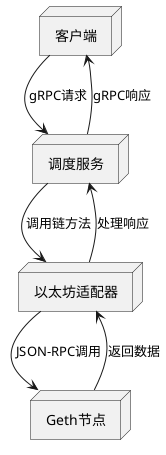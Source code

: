 @startuml
node 客户端
node 调度服务
node 以太坊适配器
node Geth节点

客户端 --> 调度服务: gRPC请求
调度服务 --> 以太坊适配器: 调用链方法
以太坊适配器 --> Geth节点: JSON-RPC调用
Geth节点 --> 以太坊适配器: 返回数据
以太坊适配器 --> 调度服务: 处理响应
调度服务 --> 客户端: gRPC响应
@enduml